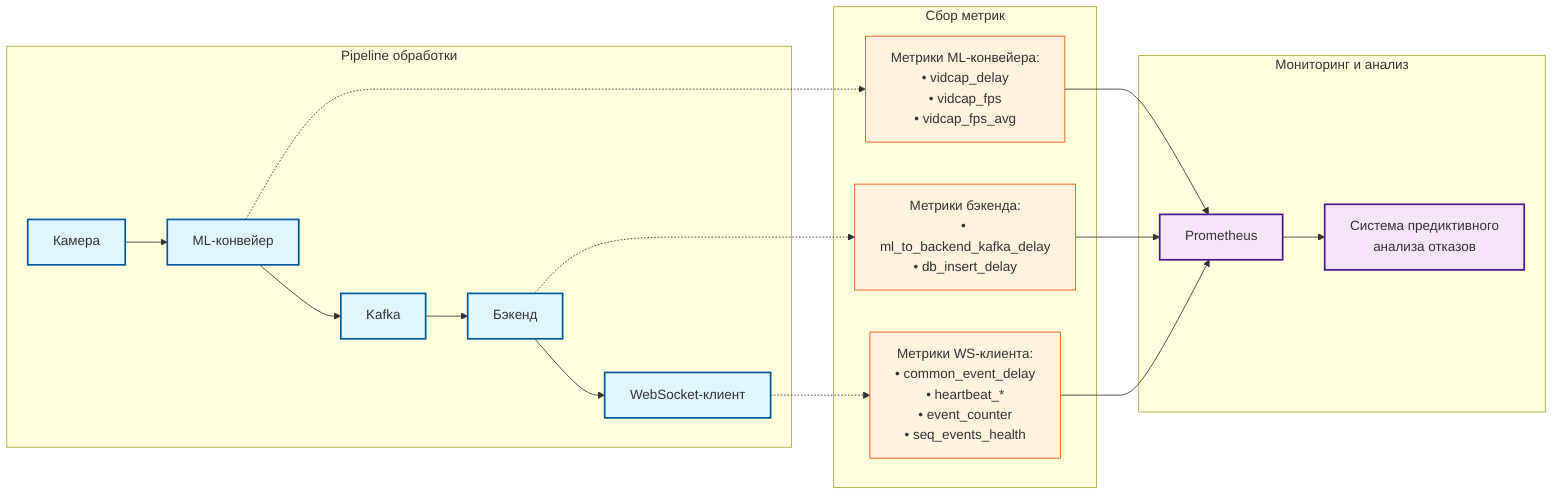 flowchart LR
    %% Pipeline обработки
    subgraph PIPELINE["Pipeline обработки"]
      direction LR
      A[Камера] --> B[ML-конвейер]
      B --> C[Kafka]
      C --> D[Бэкенд]
      D --> E[WebSocket-клиент]
    end

    %% Сбор метрик
    subgraph METRICS["Сбор метрик"]
      direction TB
      B -.-> M1[Метрики ML-конвейера:<br/>• vidcap_delay<br/>• vidcap_fps<br/>• vidcap_fps_avg]
      D -.-> M2[Метрики бэкенда:<br/>• ml_to_backend_kafka_delay<br/>• db_insert_delay]
      E -.-> M3[Метрики WS-клиента:<br/>• common_event_delay<br/>• heartbeat_*<br/>• event_counter<br/>• seq_events_health]
    end

    %% Мониторинг и анализ
    subgraph SYSTEM["Мониторинг и анализ"]
      direction TB
      P[Prometheus] --> S[Система предиктивного<br/>анализа отказов]
    end

    %% Связи метрик с Prometheus
    M1 --> P
    M2 --> P
    M3 --> P

    %% Стили
    classDef pipeline fill:#e1f5fe,stroke:#01579b,stroke-width:2px
    classDef metrics  fill:#fff3e0,stroke:#e65100,stroke-width:1px
    classDef system   fill:#f3e5f5,stroke:#4a148c,stroke-width:2px

    class A,B,C,D,E pipeline
    class M1,M2,M3 metrics
    class P,S system